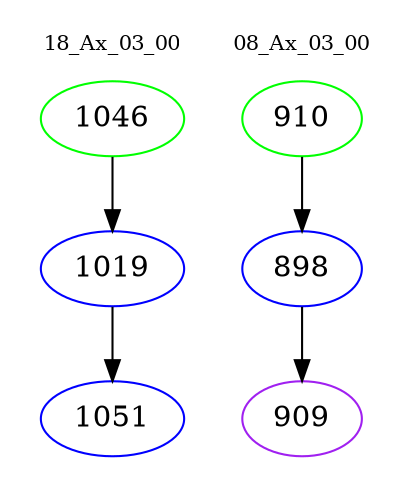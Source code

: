 digraph{
subgraph cluster_0 {
color = white
label = "18_Ax_03_00";
fontsize=10;
T0_1046 [label="1046", color="green"]
T0_1046 -> T0_1019 [color="black"]
T0_1019 [label="1019", color="blue"]
T0_1019 -> T0_1051 [color="black"]
T0_1051 [label="1051", color="blue"]
}
subgraph cluster_1 {
color = white
label = "08_Ax_03_00";
fontsize=10;
T1_910 [label="910", color="green"]
T1_910 -> T1_898 [color="black"]
T1_898 [label="898", color="blue"]
T1_898 -> T1_909 [color="black"]
T1_909 [label="909", color="purple"]
}
}
